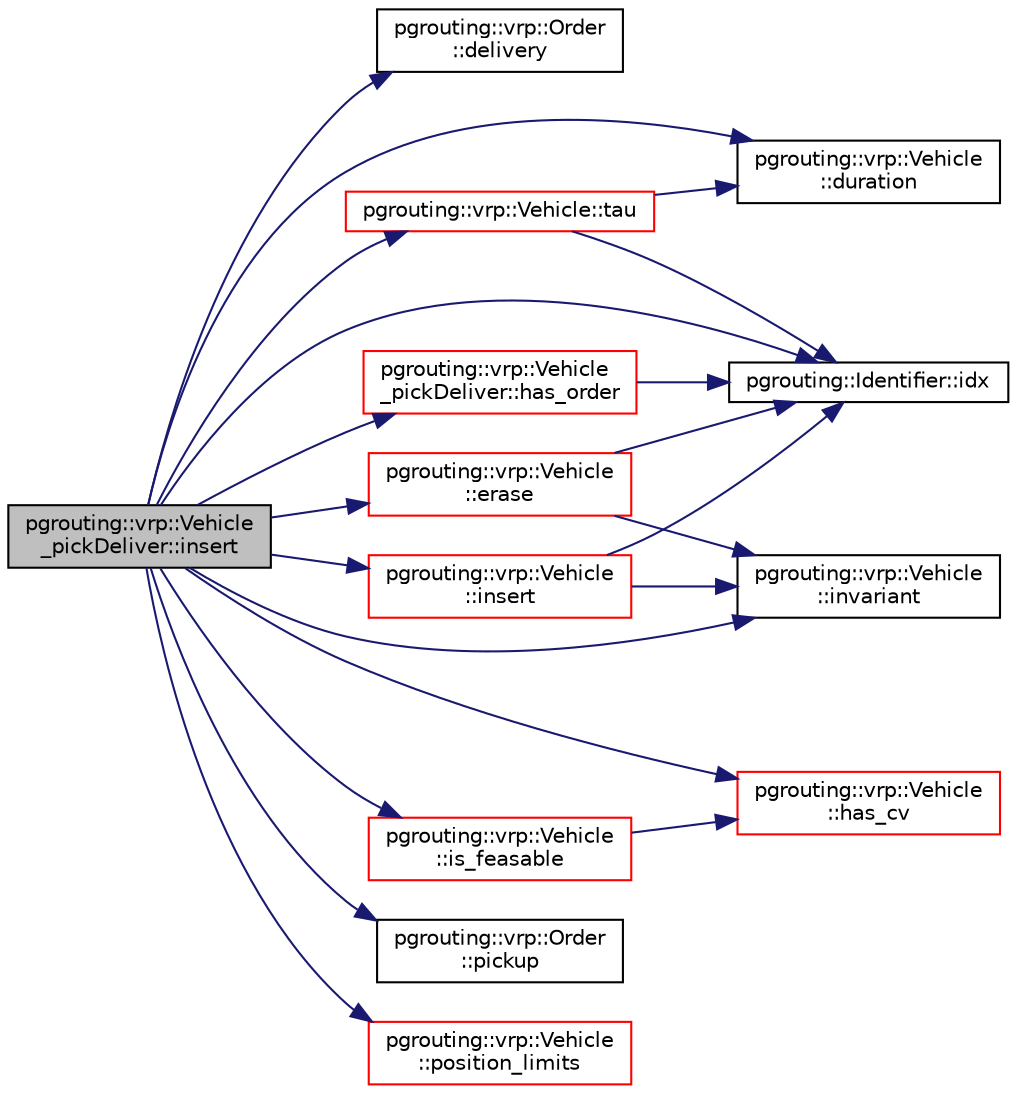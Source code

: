 digraph "pgrouting::vrp::Vehicle_pickDeliver::insert"
{
  edge [fontname="Helvetica",fontsize="10",labelfontname="Helvetica",labelfontsize="10"];
  node [fontname="Helvetica",fontsize="10",shape=record];
  rankdir="LR";
  Node632 [label="pgrouting::vrp::Vehicle\l_pickDeliver::insert",height=0.2,width=0.4,color="black", fillcolor="grey75", style="filled", fontcolor="black"];
  Node632 -> Node633 [color="midnightblue",fontsize="10",style="solid",fontname="Helvetica"];
  Node633 [label="pgrouting::vrp::Order\l::delivery",height=0.2,width=0.4,color="black", fillcolor="white", style="filled",URL="$classpgrouting_1_1vrp_1_1Order.html#a909823e836bd8fb257eede3dc13ba61e",tooltip="The delivery node identifier. "];
  Node632 -> Node634 [color="midnightblue",fontsize="10",style="solid",fontname="Helvetica"];
  Node634 [label="pgrouting::vrp::Vehicle\l::duration",height=0.2,width=0.4,color="black", fillcolor="white", style="filled",URL="$classpgrouting_1_1vrp_1_1Vehicle.html#a0d65e9efcf78078f3b914b12f61ebf75"];
  Node632 -> Node635 [color="midnightblue",fontsize="10",style="solid",fontname="Helvetica"];
  Node635 [label="pgrouting::vrp::Vehicle\l::erase",height=0.2,width=0.4,color="red", fillcolor="white", style="filled",URL="$classpgrouting_1_1vrp_1_1Vehicle.html#ad1920dd6aed04b9381b9b2ec78dddc47",tooltip="Erase node.id() "];
  Node635 -> Node638 [color="midnightblue",fontsize="10",style="solid",fontname="Helvetica"];
  Node638 [label="pgrouting::Identifier::idx",height=0.2,width=0.4,color="black", fillcolor="white", style="filled",URL="$classpgrouting_1_1Identifier.html#ae0a3414bc65c1b67101b3f5944505447"];
  Node635 -> Node637 [color="midnightblue",fontsize="10",style="solid",fontname="Helvetica"];
  Node637 [label="pgrouting::vrp::Vehicle\l::invariant",height=0.2,width=0.4,color="black", fillcolor="white", style="filled",URL="$classpgrouting_1_1vrp_1_1Vehicle.html#a29bf7e33dfb519d7abb8648c2d631d30",tooltip="Invariant The path must: "];
  Node632 -> Node639 [color="midnightblue",fontsize="10",style="solid",fontname="Helvetica"];
  Node639 [label="pgrouting::vrp::Vehicle\l::has_cv",height=0.2,width=0.4,color="red", fillcolor="white", style="filled",URL="$classpgrouting_1_1vrp_1_1Vehicle.html#af5541c03c32d6a81445bc1944ee406d6"];
  Node632 -> Node641 [color="midnightblue",fontsize="10",style="solid",fontname="Helvetica"];
  Node641 [label="pgrouting::vrp::Vehicle\l_pickDeliver::has_order",height=0.2,width=0.4,color="red", fillcolor="white", style="filled",URL="$classpgrouting_1_1vrp_1_1Vehicle__pickDeliver.html#adb870b4b7089194de06de8471eba0767"];
  Node641 -> Node638 [color="midnightblue",fontsize="10",style="solid",fontname="Helvetica"];
  Node632 -> Node638 [color="midnightblue",fontsize="10",style="solid",fontname="Helvetica"];
  Node632 -> Node643 [color="midnightblue",fontsize="10",style="solid",fontname="Helvetica"];
  Node643 [label="pgrouting::vrp::Vehicle\l::insert",height=0.2,width=0.4,color="red", fillcolor="white", style="filled",URL="$classpgrouting_1_1vrp_1_1Vehicle.html#af98de97049075d4db58f3e97dc9185aa",tooltip="@ { "];
  Node643 -> Node638 [color="midnightblue",fontsize="10",style="solid",fontname="Helvetica"];
  Node643 -> Node637 [color="midnightblue",fontsize="10",style="solid",fontname="Helvetica"];
  Node632 -> Node637 [color="midnightblue",fontsize="10",style="solid",fontname="Helvetica"];
  Node632 -> Node644 [color="midnightblue",fontsize="10",style="solid",fontname="Helvetica"];
  Node644 [label="pgrouting::vrp::Vehicle\l::is_feasable",height=0.2,width=0.4,color="red", fillcolor="white", style="filled",URL="$classpgrouting_1_1vrp_1_1Vehicle.html#af03e827c78c15067dd25279ed354150a"];
  Node644 -> Node639 [color="midnightblue",fontsize="10",style="solid",fontname="Helvetica"];
  Node632 -> Node653 [color="midnightblue",fontsize="10",style="solid",fontname="Helvetica"];
  Node653 [label="pgrouting::vrp::Order\l::pickup",height=0.2,width=0.4,color="black", fillcolor="white", style="filled",URL="$classpgrouting_1_1vrp_1_1Order.html#aabef0d026576976f0e0eddd40171645b",tooltip="The delivery node identifier. "];
  Node632 -> Node654 [color="midnightblue",fontsize="10",style="solid",fontname="Helvetica"];
  Node654 [label="pgrouting::vrp::Vehicle\l::position_limits",height=0.2,width=0.4,color="red", fillcolor="white", style="filled",URL="$classpgrouting_1_1vrp_1_1Vehicle.html#aa1928ca2eea11f43f5ad021a22c9a5e6"];
  Node632 -> Node662 [color="midnightblue",fontsize="10",style="solid",fontname="Helvetica"];
  Node662 [label="pgrouting::vrp::Vehicle::tau",height=0.2,width=0.4,color="red", fillcolor="white", style="filled",URL="$classpgrouting_1_1vrp_1_1Vehicle.html#a8c24ca81fed1ec1d0e2a9e9a327cd91b"];
  Node662 -> Node634 [color="midnightblue",fontsize="10",style="solid",fontname="Helvetica"];
  Node662 -> Node638 [color="midnightblue",fontsize="10",style="solid",fontname="Helvetica"];
}
